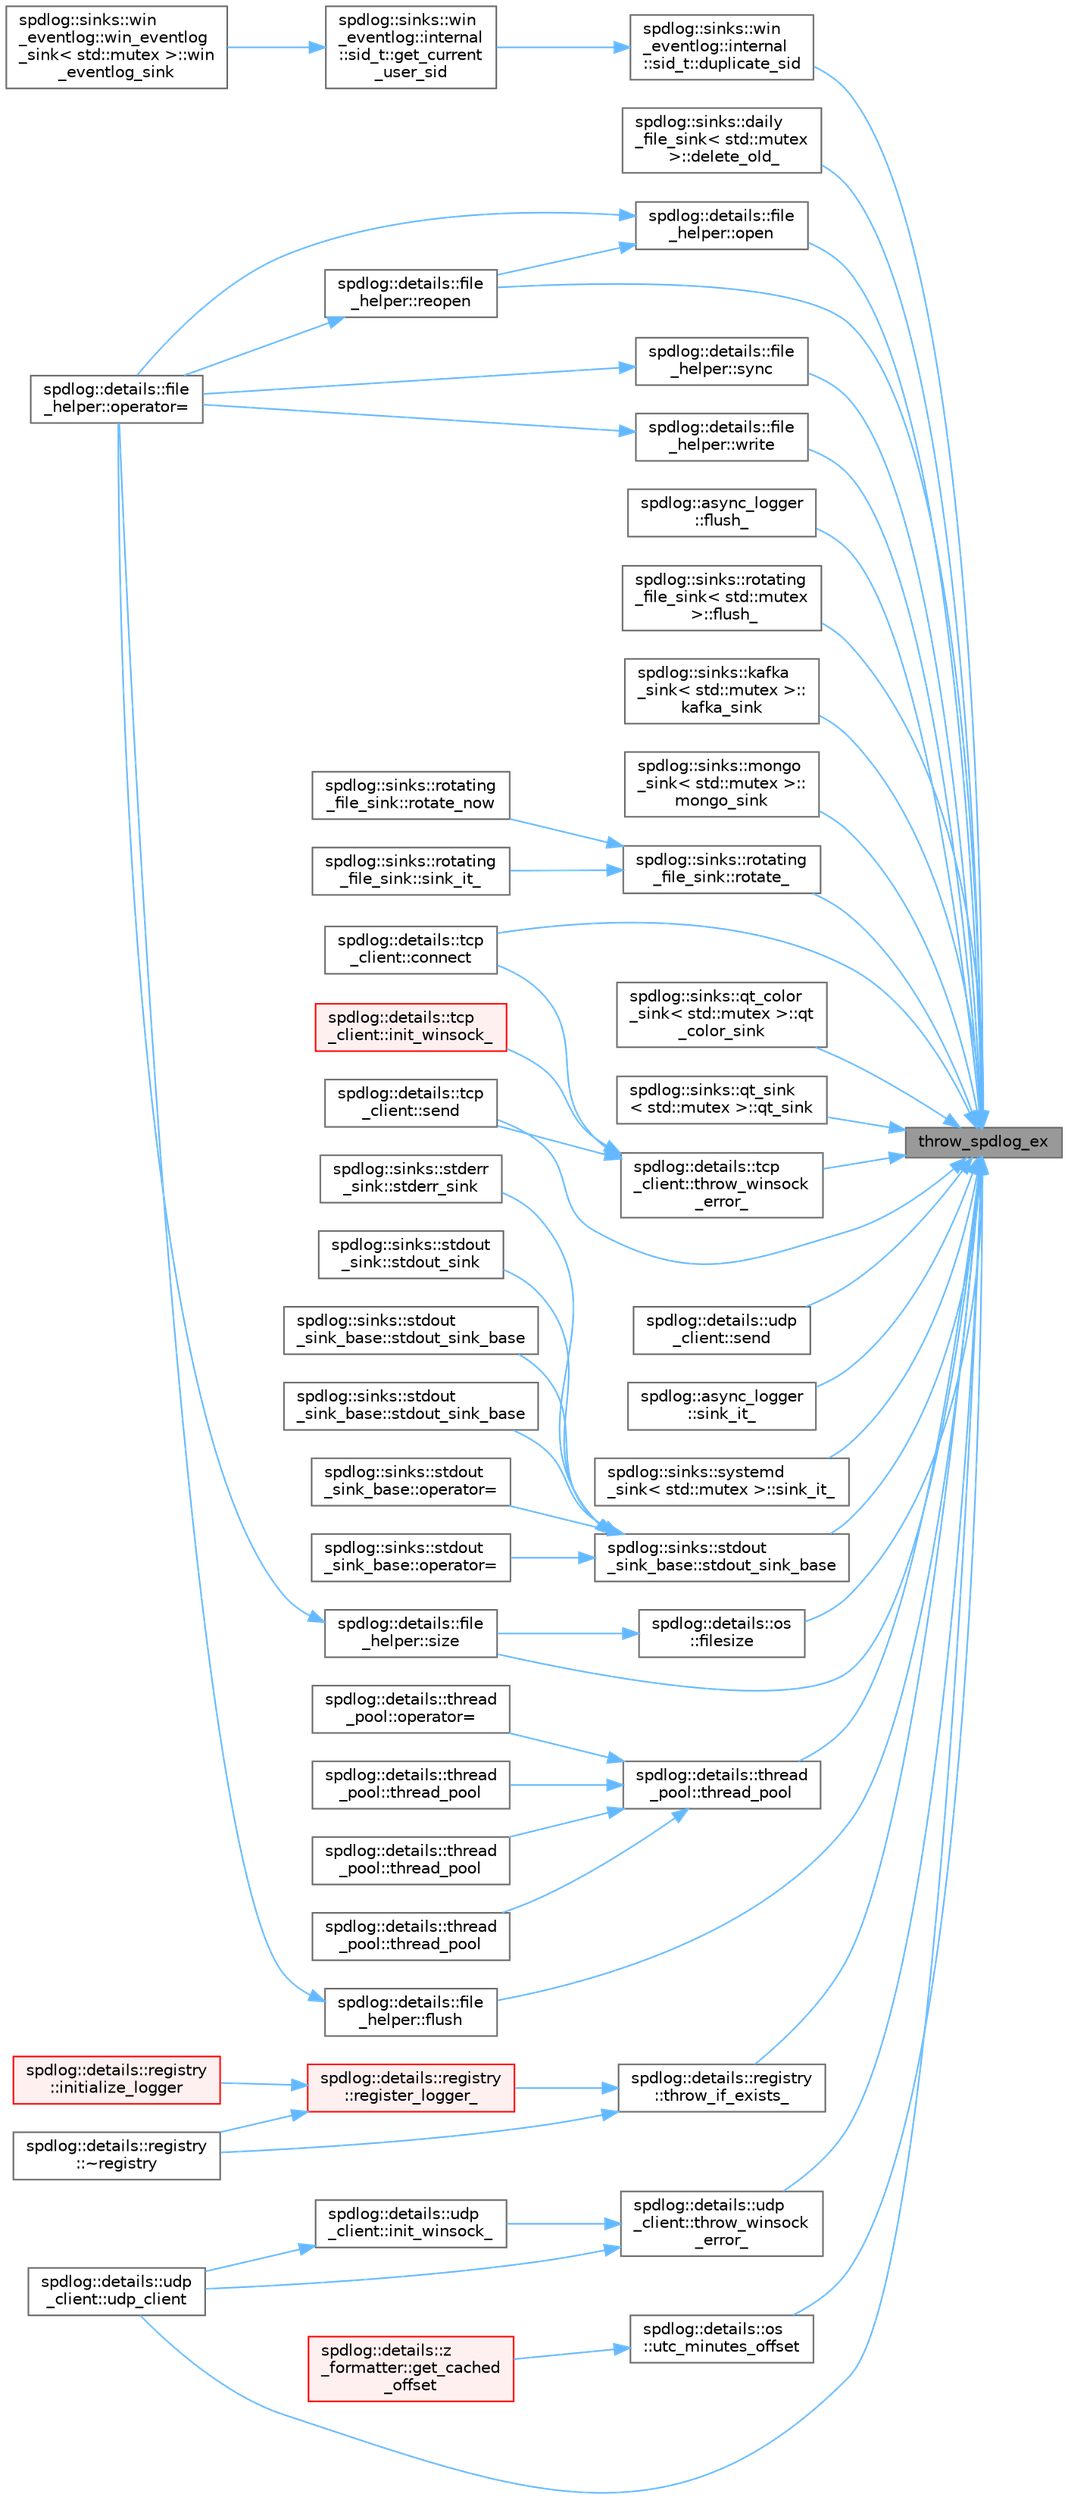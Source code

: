 digraph "throw_spdlog_ex"
{
 // LATEX_PDF_SIZE
  bgcolor="transparent";
  edge [fontname=Helvetica,fontsize=10,labelfontname=Helvetica,labelfontsize=10];
  node [fontname=Helvetica,fontsize=10,shape=box,height=0.2,width=0.4];
  rankdir="RL";
  Node1 [id="Node000001",label="throw_spdlog_ex",height=0.2,width=0.4,color="gray40", fillcolor="grey60", style="filled", fontcolor="black",tooltip=" "];
  Node1 -> Node2 [id="edge1_Node000001_Node000002",dir="back",color="steelblue1",style="solid",tooltip=" "];
  Node2 [id="Node000002",label="spdlog::details::tcp\l_client::connect",height=0.2,width=0.4,color="grey40", fillcolor="white", style="filled",URL="$classspdlog_1_1details_1_1tcp__client.html#a37f945b45ee974d6f8587f051b2e220b",tooltip=" "];
  Node1 -> Node3 [id="edge2_Node000001_Node000003",dir="back",color="steelblue1",style="solid",tooltip=" "];
  Node3 [id="Node000003",label="spdlog::sinks::daily\l_file_sink\< std::mutex\l \>::delete_old_",height=0.2,width=0.4,color="grey40", fillcolor="white", style="filled",URL="$classspdlog_1_1sinks_1_1daily__file__sink.html#ad9a5628e8c44874ff46f66fc428fb971",tooltip=" "];
  Node1 -> Node4 [id="edge3_Node000001_Node000004",dir="back",color="steelblue1",style="solid",tooltip=" "];
  Node4 [id="Node000004",label="spdlog::sinks::win\l_eventlog::internal\l::sid_t::duplicate_sid",height=0.2,width=0.4,color="grey40", fillcolor="white", style="filled",URL="$structspdlog_1_1sinks_1_1win__eventlog_1_1internal_1_1sid__t.html#a208761129f59c3c56d43e67732130938",tooltip="creates a wrapped SID copy"];
  Node4 -> Node5 [id="edge4_Node000004_Node000005",dir="back",color="steelblue1",style="solid",tooltip=" "];
  Node5 [id="Node000005",label="spdlog::sinks::win\l_eventlog::internal\l::sid_t::get_current\l_user_sid",height=0.2,width=0.4,color="grey40", fillcolor="white", style="filled",URL="$structspdlog_1_1sinks_1_1win__eventlog_1_1internal_1_1sid__t.html#a206115579154a777cf69d90446e1bd02",tooltip="Get SID for the current user"];
  Node5 -> Node6 [id="edge5_Node000005_Node000006",dir="back",color="steelblue1",style="solid",tooltip=" "];
  Node6 [id="Node000006",label="spdlog::sinks::win\l_eventlog::win_eventlog\l_sink\< std::mutex \>::win\l_eventlog_sink",height=0.2,width=0.4,color="grey40", fillcolor="white", style="filled",URL="$classspdlog_1_1sinks_1_1win__eventlog_1_1win__eventlog__sink.html#a62797c85bd3ed61284590d5aac3f365e",tooltip=" "];
  Node1 -> Node7 [id="edge6_Node000001_Node000007",dir="back",color="steelblue1",style="solid",tooltip=" "];
  Node7 [id="Node000007",label="spdlog::details::os\l::filesize",height=0.2,width=0.4,color="grey40", fillcolor="white", style="filled",URL="$namespacespdlog_1_1details_1_1os.html#af6dab1f5a424a033920fcbfea077c166",tooltip=" "];
  Node7 -> Node8 [id="edge7_Node000007_Node000008",dir="back",color="steelblue1",style="solid",tooltip=" "];
  Node8 [id="Node000008",label="spdlog::details::file\l_helper::size",height=0.2,width=0.4,color="grey40", fillcolor="white", style="filled",URL="$classspdlog_1_1details_1_1file__helper.html#ad7d968e05f6c9c7ece56452ef54890f1",tooltip=" "];
  Node8 -> Node9 [id="edge8_Node000008_Node000009",dir="back",color="steelblue1",style="solid",tooltip=" "];
  Node9 [id="Node000009",label="spdlog::details::file\l_helper::operator=",height=0.2,width=0.4,color="grey40", fillcolor="white", style="filled",URL="$classspdlog_1_1details_1_1file__helper.html#ab8fc86263450fcaa9ab2f63326dc7ae1",tooltip=" "];
  Node1 -> Node10 [id="edge9_Node000001_Node000010",dir="back",color="steelblue1",style="solid",tooltip=" "];
  Node10 [id="Node000010",label="spdlog::details::file\l_helper::flush",height=0.2,width=0.4,color="grey40", fillcolor="white", style="filled",URL="$classspdlog_1_1details_1_1file__helper.html#adcacf4e03ae0ab6aec92766537745a8a",tooltip=" "];
  Node10 -> Node9 [id="edge10_Node000010_Node000009",dir="back",color="steelblue1",style="solid",tooltip=" "];
  Node1 -> Node11 [id="edge11_Node000001_Node000011",dir="back",color="steelblue1",style="solid",tooltip=" "];
  Node11 [id="Node000011",label="spdlog::async_logger\l::flush_",height=0.2,width=0.4,color="grey40", fillcolor="white", style="filled",URL="$classspdlog_1_1async__logger.html#a6000654fa63051d28e75353226ee9c51",tooltip=" "];
  Node1 -> Node12 [id="edge12_Node000001_Node000012",dir="back",color="steelblue1",style="solid",tooltip=" "];
  Node12 [id="Node000012",label="spdlog::sinks::rotating\l_file_sink\< std::mutex\l \>::flush_",height=0.2,width=0.4,color="grey40", fillcolor="white", style="filled",URL="$classspdlog_1_1sinks_1_1rotating__file__sink.html#a6000654fa63051d28e75353226ee9c51",tooltip=" "];
  Node1 -> Node13 [id="edge13_Node000001_Node000013",dir="back",color="steelblue1",style="solid",tooltip=" "];
  Node13 [id="Node000013",label="spdlog::sinks::kafka\l_sink\< std::mutex \>::\lkafka_sink",height=0.2,width=0.4,color="grey40", fillcolor="white", style="filled",URL="$classspdlog_1_1sinks_1_1kafka__sink.html#a19f96dbc1d239ed375764221be64ba0f",tooltip=" "];
  Node1 -> Node14 [id="edge14_Node000001_Node000014",dir="back",color="steelblue1",style="solid",tooltip=" "];
  Node14 [id="Node000014",label="spdlog::sinks::mongo\l_sink\< std::mutex \>::\lmongo_sink",height=0.2,width=0.4,color="grey40", fillcolor="white", style="filled",URL="$classspdlog_1_1sinks_1_1mongo__sink.html#a152b1aa8468a9c1d1e255c618afd3469",tooltip=" "];
  Node1 -> Node15 [id="edge15_Node000001_Node000015",dir="back",color="steelblue1",style="solid",tooltip=" "];
  Node15 [id="Node000015",label="spdlog::details::file\l_helper::open",height=0.2,width=0.4,color="grey40", fillcolor="white", style="filled",URL="$classspdlog_1_1details_1_1file__helper.html#afd9f306eced611107b761533f63a3181",tooltip=" "];
  Node15 -> Node9 [id="edge16_Node000015_Node000009",dir="back",color="steelblue1",style="solid",tooltip=" "];
  Node15 -> Node16 [id="edge17_Node000015_Node000016",dir="back",color="steelblue1",style="solid",tooltip=" "];
  Node16 [id="Node000016",label="spdlog::details::file\l_helper::reopen",height=0.2,width=0.4,color="grey40", fillcolor="white", style="filled",URL="$classspdlog_1_1details_1_1file__helper.html#a09300fd83d100a35d1c997cd72b74b38",tooltip=" "];
  Node16 -> Node9 [id="edge18_Node000016_Node000009",dir="back",color="steelblue1",style="solid",tooltip=" "];
  Node1 -> Node17 [id="edge19_Node000001_Node000017",dir="back",color="steelblue1",style="solid",tooltip=" "];
  Node17 [id="Node000017",label="spdlog::sinks::qt_color\l_sink\< std::mutex \>::qt\l_color_sink",height=0.2,width=0.4,color="grey40", fillcolor="white", style="filled",URL="$classspdlog_1_1sinks_1_1qt__color__sink.html#a73966dcecd1b9a9bbb08a03322e252f6",tooltip=" "];
  Node1 -> Node18 [id="edge20_Node000001_Node000018",dir="back",color="steelblue1",style="solid",tooltip=" "];
  Node18 [id="Node000018",label="spdlog::sinks::qt_sink\l\< std::mutex \>::qt_sink",height=0.2,width=0.4,color="grey40", fillcolor="white", style="filled",URL="$classspdlog_1_1sinks_1_1qt__sink.html#a54715ed2ab371356a5a4cf4b2f82dd31",tooltip=" "];
  Node1 -> Node16 [id="edge21_Node000001_Node000016",dir="back",color="steelblue1",style="solid",tooltip=" "];
  Node1 -> Node19 [id="edge22_Node000001_Node000019",dir="back",color="steelblue1",style="solid",tooltip=" "];
  Node19 [id="Node000019",label="spdlog::sinks::rotating\l_file_sink::rotate_",height=0.2,width=0.4,color="grey40", fillcolor="white", style="filled",URL="$classspdlog_1_1sinks_1_1rotating__file__sink.html#a5d1a8f6cf62a536e12eefd2721be4d3c",tooltip=" "];
  Node19 -> Node20 [id="edge23_Node000019_Node000020",dir="back",color="steelblue1",style="solid",tooltip=" "];
  Node20 [id="Node000020",label="spdlog::sinks::rotating\l_file_sink::rotate_now",height=0.2,width=0.4,color="grey40", fillcolor="white", style="filled",URL="$classspdlog_1_1sinks_1_1rotating__file__sink.html#ada62630736b50e328238dac62f04a18c",tooltip=" "];
  Node19 -> Node21 [id="edge24_Node000019_Node000021",dir="back",color="steelblue1",style="solid",tooltip=" "];
  Node21 [id="Node000021",label="spdlog::sinks::rotating\l_file_sink::sink_it_",height=0.2,width=0.4,color="grey40", fillcolor="white", style="filled",URL="$classspdlog_1_1sinks_1_1rotating__file__sink.html#a5c89008ad5dc78b230a223af56d1d0e5",tooltip=" "];
  Node1 -> Node22 [id="edge25_Node000001_Node000022",dir="back",color="steelblue1",style="solid",tooltip=" "];
  Node22 [id="Node000022",label="spdlog::details::tcp\l_client::send",height=0.2,width=0.4,color="grey40", fillcolor="white", style="filled",URL="$classspdlog_1_1details_1_1tcp__client.html#a3965ce3fae9245e23f0fdd51bc0d0fa2",tooltip=" "];
  Node1 -> Node23 [id="edge26_Node000001_Node000023",dir="back",color="steelblue1",style="solid",tooltip=" "];
  Node23 [id="Node000023",label="spdlog::details::udp\l_client::send",height=0.2,width=0.4,color="grey40", fillcolor="white", style="filled",URL="$classspdlog_1_1details_1_1udp__client.html#a3965ce3fae9245e23f0fdd51bc0d0fa2",tooltip=" "];
  Node1 -> Node24 [id="edge27_Node000001_Node000024",dir="back",color="steelblue1",style="solid",tooltip=" "];
  Node24 [id="Node000024",label="spdlog::async_logger\l::sink_it_",height=0.2,width=0.4,color="grey40", fillcolor="white", style="filled",URL="$classspdlog_1_1async__logger.html#a5c89008ad5dc78b230a223af56d1d0e5",tooltip=" "];
  Node1 -> Node25 [id="edge28_Node000001_Node000025",dir="back",color="steelblue1",style="solid",tooltip=" "];
  Node25 [id="Node000025",label="spdlog::sinks::systemd\l_sink\< std::mutex \>::sink_it_",height=0.2,width=0.4,color="grey40", fillcolor="white", style="filled",URL="$classspdlog_1_1sinks_1_1systemd__sink.html#a218d132667a573552a90e2bfc260c982",tooltip=" "];
  Node1 -> Node8 [id="edge29_Node000001_Node000008",dir="back",color="steelblue1",style="solid",tooltip=" "];
  Node1 -> Node26 [id="edge30_Node000001_Node000026",dir="back",color="steelblue1",style="solid",tooltip=" "];
  Node26 [id="Node000026",label="spdlog::sinks::stdout\l_sink_base::stdout_sink_base",height=0.2,width=0.4,color="grey40", fillcolor="white", style="filled",URL="$classspdlog_1_1sinks_1_1stdout__sink__base.html#a293dc47f9b91a5757ff88d1975c4d0d8",tooltip=" "];
  Node26 -> Node27 [id="edge31_Node000026_Node000027",dir="back",color="steelblue1",style="solid",tooltip=" "];
  Node27 [id="Node000027",label="spdlog::sinks::stdout\l_sink_base::operator=",height=0.2,width=0.4,color="grey40", fillcolor="white", style="filled",URL="$classspdlog_1_1sinks_1_1stdout__sink__base.html#aee2d3e931af6c908abd530d16dec8dc4",tooltip=" "];
  Node26 -> Node28 [id="edge32_Node000026_Node000028",dir="back",color="steelblue1",style="solid",tooltip=" "];
  Node28 [id="Node000028",label="spdlog::sinks::stdout\l_sink_base::operator=",height=0.2,width=0.4,color="grey40", fillcolor="white", style="filled",URL="$classspdlog_1_1sinks_1_1stdout__sink__base.html#a757802fe27dfa66c4b5d21808db1400a",tooltip=" "];
  Node26 -> Node29 [id="edge33_Node000026_Node000029",dir="back",color="steelblue1",style="solid",tooltip=" "];
  Node29 [id="Node000029",label="spdlog::sinks::stderr\l_sink::stderr_sink",height=0.2,width=0.4,color="grey40", fillcolor="white", style="filled",URL="$classspdlog_1_1sinks_1_1stderr__sink.html#afab750057fd203762288dc1cdb912b8a",tooltip=" "];
  Node26 -> Node30 [id="edge34_Node000026_Node000030",dir="back",color="steelblue1",style="solid",tooltip=" "];
  Node30 [id="Node000030",label="spdlog::sinks::stdout\l_sink::stdout_sink",height=0.2,width=0.4,color="grey40", fillcolor="white", style="filled",URL="$classspdlog_1_1sinks_1_1stdout__sink.html#afd6fd7e86d042e41c00391e1471e4c75",tooltip=" "];
  Node26 -> Node31 [id="edge35_Node000026_Node000031",dir="back",color="steelblue1",style="solid",tooltip=" "];
  Node31 [id="Node000031",label="spdlog::sinks::stdout\l_sink_base::stdout_sink_base",height=0.2,width=0.4,color="grey40", fillcolor="white", style="filled",URL="$classspdlog_1_1sinks_1_1stdout__sink__base.html#ab466517e75048c54539c40743559e9a9",tooltip=" "];
  Node26 -> Node32 [id="edge36_Node000026_Node000032",dir="back",color="steelblue1",style="solid",tooltip=" "];
  Node32 [id="Node000032",label="spdlog::sinks::stdout\l_sink_base::stdout_sink_base",height=0.2,width=0.4,color="grey40", fillcolor="white", style="filled",URL="$classspdlog_1_1sinks_1_1stdout__sink__base.html#a229d6a98e03d7da1d8ff5ecdb75a39f6",tooltip=" "];
  Node1 -> Node33 [id="edge37_Node000001_Node000033",dir="back",color="steelblue1",style="solid",tooltip=" "];
  Node33 [id="Node000033",label="spdlog::details::file\l_helper::sync",height=0.2,width=0.4,color="grey40", fillcolor="white", style="filled",URL="$classspdlog_1_1details_1_1file__helper.html#a5a85c4eb63b389562076bad707086e0e",tooltip=" "];
  Node33 -> Node9 [id="edge38_Node000033_Node000009",dir="back",color="steelblue1",style="solid",tooltip=" "];
  Node1 -> Node34 [id="edge39_Node000001_Node000034",dir="back",color="steelblue1",style="solid",tooltip=" "];
  Node34 [id="Node000034",label="spdlog::details::thread\l_pool::thread_pool",height=0.2,width=0.4,color="grey40", fillcolor="white", style="filled",URL="$classspdlog_1_1details_1_1thread__pool.html#a4d514949ad8cbcbc12b41fb2681ccfab",tooltip=" "];
  Node34 -> Node35 [id="edge40_Node000034_Node000035",dir="back",color="steelblue1",style="solid",tooltip=" "];
  Node35 [id="Node000035",label="spdlog::details::thread\l_pool::operator=",height=0.2,width=0.4,color="grey40", fillcolor="white", style="filled",URL="$classspdlog_1_1details_1_1thread__pool.html#a1f7d3e1727aac8ca0f0c14c17da33efe",tooltip=" "];
  Node34 -> Node36 [id="edge41_Node000034_Node000036",dir="back",color="steelblue1",style="solid",tooltip=" "];
  Node36 [id="Node000036",label="spdlog::details::thread\l_pool::thread_pool",height=0.2,width=0.4,color="grey40", fillcolor="white", style="filled",URL="$classspdlog_1_1details_1_1thread__pool.html#aaacc0d51b858b7827a2b32785766a9de",tooltip=" "];
  Node34 -> Node37 [id="edge42_Node000034_Node000037",dir="back",color="steelblue1",style="solid",tooltip=" "];
  Node37 [id="Node000037",label="spdlog::details::thread\l_pool::thread_pool",height=0.2,width=0.4,color="grey40", fillcolor="white", style="filled",URL="$classspdlog_1_1details_1_1thread__pool.html#a13bc7c9076ca97f7a360cfb993c532ed",tooltip=" "];
  Node34 -> Node38 [id="edge43_Node000034_Node000038",dir="back",color="steelblue1",style="solid",tooltip=" "];
  Node38 [id="Node000038",label="spdlog::details::thread\l_pool::thread_pool",height=0.2,width=0.4,color="grey40", fillcolor="white", style="filled",URL="$classspdlog_1_1details_1_1thread__pool.html#aafbcb5ec9410bbe660bea9e94e8bc2b5",tooltip=" "];
  Node1 -> Node39 [id="edge44_Node000001_Node000039",dir="back",color="steelblue1",style="solid",tooltip=" "];
  Node39 [id="Node000039",label="spdlog::details::registry\l::throw_if_exists_",height=0.2,width=0.4,color="grey40", fillcolor="white", style="filled",URL="$classspdlog_1_1details_1_1registry.html#a09abfb5067a9751eaf2bc9304252d69d",tooltip=" "];
  Node39 -> Node40 [id="edge45_Node000039_Node000040",dir="back",color="steelblue1",style="solid",tooltip=" "];
  Node40 [id="Node000040",label="spdlog::details::registry\l::register_logger_",height=0.2,width=0.4,color="red", fillcolor="#FFF0F0", style="filled",URL="$classspdlog_1_1details_1_1registry.html#ac6b9a29e23b8ec276d9a76ebe8bc10d3",tooltip=" "];
  Node40 -> Node41 [id="edge46_Node000040_Node000041",dir="back",color="steelblue1",style="solid",tooltip=" "];
  Node41 [id="Node000041",label="spdlog::details::registry\l::initialize_logger",height=0.2,width=0.4,color="red", fillcolor="#FFF0F0", style="filled",URL="$classspdlog_1_1details_1_1registry.html#ab4293a7501f01419b6cf5c6e218a07f9",tooltip=" "];
  Node40 -> Node95 [id="edge47_Node000040_Node000095",dir="back",color="steelblue1",style="solid",tooltip=" "];
  Node95 [id="Node000095",label="spdlog::details::registry\l::~registry",height=0.2,width=0.4,color="grey40", fillcolor="white", style="filled",URL="$classspdlog_1_1details_1_1registry.html#a52052d0b7966dd98125fd807f21b8817",tooltip=" "];
  Node39 -> Node95 [id="edge48_Node000039_Node000095",dir="back",color="steelblue1",style="solid",tooltip=" "];
  Node1 -> Node96 [id="edge49_Node000001_Node000096",dir="back",color="steelblue1",style="solid",tooltip=" "];
  Node96 [id="Node000096",label="spdlog::details::tcp\l_client::throw_winsock\l_error_",height=0.2,width=0.4,color="grey40", fillcolor="white", style="filled",URL="$classspdlog_1_1details_1_1tcp__client.html#a2a01f9350d8ef807cc7b5cdf6f1e7984",tooltip=" "];
  Node96 -> Node2 [id="edge50_Node000096_Node000002",dir="back",color="steelblue1",style="solid",tooltip=" "];
  Node96 -> Node97 [id="edge51_Node000096_Node000097",dir="back",color="steelblue1",style="solid",tooltip=" "];
  Node97 [id="Node000097",label="spdlog::details::tcp\l_client::init_winsock_",height=0.2,width=0.4,color="red", fillcolor="#FFF0F0", style="filled",URL="$classspdlog_1_1details_1_1tcp__client.html#a15c74d4ca82365be46d6368d8bba2d57",tooltip=" "];
  Node96 -> Node22 [id="edge52_Node000096_Node000022",dir="back",color="steelblue1",style="solid",tooltip=" "];
  Node1 -> Node99 [id="edge53_Node000001_Node000099",dir="back",color="steelblue1",style="solid",tooltip=" "];
  Node99 [id="Node000099",label="spdlog::details::udp\l_client::throw_winsock\l_error_",height=0.2,width=0.4,color="grey40", fillcolor="white", style="filled",URL="$classspdlog_1_1details_1_1udp__client.html#a2a01f9350d8ef807cc7b5cdf6f1e7984",tooltip=" "];
  Node99 -> Node100 [id="edge54_Node000099_Node000100",dir="back",color="steelblue1",style="solid",tooltip=" "];
  Node100 [id="Node000100",label="spdlog::details::udp\l_client::init_winsock_",height=0.2,width=0.4,color="grey40", fillcolor="white", style="filled",URL="$classspdlog_1_1details_1_1udp__client.html#a15c74d4ca82365be46d6368d8bba2d57",tooltip=" "];
  Node100 -> Node101 [id="edge55_Node000100_Node000101",dir="back",color="steelblue1",style="solid",tooltip=" "];
  Node101 [id="Node000101",label="spdlog::details::udp\l_client::udp_client",height=0.2,width=0.4,color="grey40", fillcolor="white", style="filled",URL="$classspdlog_1_1details_1_1udp__client.html#a58f8762ba1c1e453fb73b110b69b8f1f",tooltip=" "];
  Node99 -> Node101 [id="edge56_Node000099_Node000101",dir="back",color="steelblue1",style="solid",tooltip=" "];
  Node1 -> Node101 [id="edge57_Node000001_Node000101",dir="back",color="steelblue1",style="solid",tooltip=" "];
  Node1 -> Node102 [id="edge58_Node000001_Node000102",dir="back",color="steelblue1",style="solid",tooltip=" "];
  Node102 [id="Node000102",label="spdlog::details::os\l::utc_minutes_offset",height=0.2,width=0.4,color="grey40", fillcolor="white", style="filled",URL="$namespacespdlog_1_1details_1_1os.html#ad50492bf962b3cef5d84773497b498de",tooltip=" "];
  Node102 -> Node103 [id="edge59_Node000102_Node000103",dir="back",color="steelblue1",style="solid",tooltip=" "];
  Node103 [id="Node000103",label="spdlog::details::z\l_formatter::get_cached\l_offset",height=0.2,width=0.4,color="red", fillcolor="#FFF0F0", style="filled",URL="$classspdlog_1_1details_1_1z__formatter.html#a82f92a0d382ba89f217f828820040465",tooltip=" "];
  Node1 -> Node105 [id="edge60_Node000001_Node000105",dir="back",color="steelblue1",style="solid",tooltip=" "];
  Node105 [id="Node000105",label="spdlog::details::file\l_helper::write",height=0.2,width=0.4,color="grey40", fillcolor="white", style="filled",URL="$classspdlog_1_1details_1_1file__helper.html#a2ee5b948ff399464219a6ec22b09eba1",tooltip=" "];
  Node105 -> Node9 [id="edge61_Node000105_Node000009",dir="back",color="steelblue1",style="solid",tooltip=" "];
}
